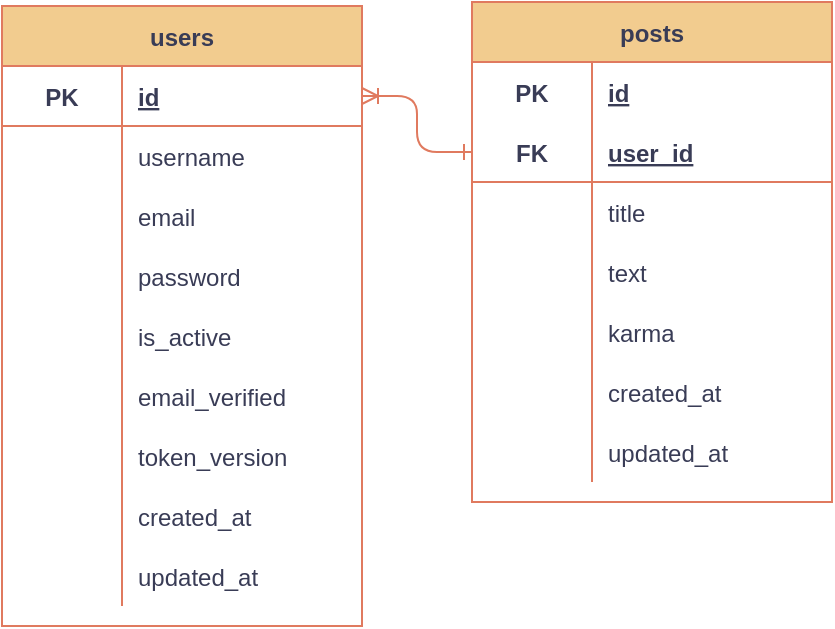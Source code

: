<mxfile version="14.6.6" type="device"><diagram id="rrbLMlVIXfCjW7pvhLUZ" name="Page-1"><mxGraphModel dx="813" dy="435" grid="0" gridSize="10" guides="1" tooltips="1" connect="1" arrows="1" fold="1" page="1" pageScale="1" pageWidth="827" pageHeight="1169" math="0" shadow="0"><root><mxCell id="0"/><mxCell id="1" parent="0"/><mxCell id="0dZ0nadfiiJJqAaUdYxH-1" value="users" style="shape=table;startSize=30;container=1;collapsible=1;childLayout=tableLayout;fixedRows=1;rowLines=0;fontStyle=1;align=center;resizeLast=1;fillColor=#F2CC8F;strokeColor=#E07A5F;fontColor=#393C56;" vertex="1" parent="1"><mxGeometry x="45" y="38" width="180" height="310" as="geometry"/></mxCell><mxCell id="0dZ0nadfiiJJqAaUdYxH-2" value="" style="shape=partialRectangle;collapsible=0;dropTarget=0;pointerEvents=0;fillColor=none;top=0;left=0;bottom=1;right=0;points=[[0,0.5],[1,0.5]];portConstraint=eastwest;strokeColor=#E07A5F;fontColor=#393C56;" vertex="1" parent="0dZ0nadfiiJJqAaUdYxH-1"><mxGeometry y="30" width="180" height="30" as="geometry"/></mxCell><mxCell id="0dZ0nadfiiJJqAaUdYxH-3" value="PK" style="shape=partialRectangle;connectable=0;fillColor=none;top=0;left=0;bottom=0;right=0;fontStyle=1;overflow=hidden;strokeColor=#E07A5F;fontColor=#393C56;" vertex="1" parent="0dZ0nadfiiJJqAaUdYxH-2"><mxGeometry width="60" height="30" as="geometry"/></mxCell><mxCell id="0dZ0nadfiiJJqAaUdYxH-4" value="id" style="shape=partialRectangle;connectable=0;fillColor=none;top=0;left=0;bottom=0;right=0;align=left;spacingLeft=6;fontStyle=5;overflow=hidden;strokeColor=#E07A5F;fontColor=#393C56;" vertex="1" parent="0dZ0nadfiiJJqAaUdYxH-2"><mxGeometry x="60" width="120" height="30" as="geometry"/></mxCell><mxCell id="0dZ0nadfiiJJqAaUdYxH-5" value="" style="shape=partialRectangle;collapsible=0;dropTarget=0;pointerEvents=0;fillColor=none;top=0;left=0;bottom=0;right=0;points=[[0,0.5],[1,0.5]];portConstraint=eastwest;strokeColor=#E07A5F;fontColor=#393C56;" vertex="1" parent="0dZ0nadfiiJJqAaUdYxH-1"><mxGeometry y="60" width="180" height="30" as="geometry"/></mxCell><mxCell id="0dZ0nadfiiJJqAaUdYxH-6" value="" style="shape=partialRectangle;connectable=0;fillColor=none;top=0;left=0;bottom=0;right=0;editable=1;overflow=hidden;strokeColor=#E07A5F;fontColor=#393C56;" vertex="1" parent="0dZ0nadfiiJJqAaUdYxH-5"><mxGeometry width="60" height="30" as="geometry"/></mxCell><mxCell id="0dZ0nadfiiJJqAaUdYxH-7" value="username" style="shape=partialRectangle;connectable=0;fillColor=none;top=0;left=0;bottom=0;right=0;align=left;spacingLeft=6;overflow=hidden;strokeColor=#E07A5F;fontColor=#393C56;" vertex="1" parent="0dZ0nadfiiJJqAaUdYxH-5"><mxGeometry x="60" width="120" height="30" as="geometry"/></mxCell><mxCell id="0dZ0nadfiiJJqAaUdYxH-8" value="" style="shape=partialRectangle;collapsible=0;dropTarget=0;pointerEvents=0;fillColor=none;top=0;left=0;bottom=0;right=0;points=[[0,0.5],[1,0.5]];portConstraint=eastwest;strokeColor=#E07A5F;fontColor=#393C56;" vertex="1" parent="0dZ0nadfiiJJqAaUdYxH-1"><mxGeometry y="90" width="180" height="30" as="geometry"/></mxCell><mxCell id="0dZ0nadfiiJJqAaUdYxH-9" value="" style="shape=partialRectangle;connectable=0;fillColor=none;top=0;left=0;bottom=0;right=0;editable=1;overflow=hidden;strokeColor=#E07A5F;fontColor=#393C56;" vertex="1" parent="0dZ0nadfiiJJqAaUdYxH-8"><mxGeometry width="60" height="30" as="geometry"/></mxCell><mxCell id="0dZ0nadfiiJJqAaUdYxH-10" value="email" style="shape=partialRectangle;connectable=0;fillColor=none;top=0;left=0;bottom=0;right=0;align=left;spacingLeft=6;overflow=hidden;strokeColor=#E07A5F;fontColor=#393C56;" vertex="1" parent="0dZ0nadfiiJJqAaUdYxH-8"><mxGeometry x="60" width="120" height="30" as="geometry"/></mxCell><mxCell id="0dZ0nadfiiJJqAaUdYxH-11" style="shape=partialRectangle;collapsible=0;dropTarget=0;pointerEvents=0;fillColor=none;top=0;left=0;bottom=0;right=0;points=[[0,0.5],[1,0.5]];portConstraint=eastwest;strokeColor=#E07A5F;fontColor=#393C56;" vertex="1" parent="0dZ0nadfiiJJqAaUdYxH-1"><mxGeometry y="120" width="180" height="30" as="geometry"/></mxCell><mxCell id="0dZ0nadfiiJJqAaUdYxH-12" style="shape=partialRectangle;connectable=0;fillColor=none;top=0;left=0;bottom=0;right=0;editable=1;overflow=hidden;strokeColor=#E07A5F;fontColor=#393C56;" vertex="1" parent="0dZ0nadfiiJJqAaUdYxH-11"><mxGeometry width="60" height="30" as="geometry"/></mxCell><mxCell id="0dZ0nadfiiJJqAaUdYxH-13" value="password" style="shape=partialRectangle;connectable=0;fillColor=none;top=0;left=0;bottom=0;right=0;align=left;spacingLeft=6;overflow=hidden;strokeColor=#E07A5F;fontColor=#393C56;" vertex="1" parent="0dZ0nadfiiJJqAaUdYxH-11"><mxGeometry x="60" width="120" height="30" as="geometry"/></mxCell><mxCell id="0dZ0nadfiiJJqAaUdYxH-14" style="shape=partialRectangle;collapsible=0;dropTarget=0;pointerEvents=0;fillColor=none;top=0;left=0;bottom=0;right=0;points=[[0,0.5],[1,0.5]];portConstraint=eastwest;strokeColor=#E07A5F;fontColor=#393C56;" vertex="1" parent="0dZ0nadfiiJJqAaUdYxH-1"><mxGeometry y="150" width="180" height="30" as="geometry"/></mxCell><mxCell id="0dZ0nadfiiJJqAaUdYxH-15" style="shape=partialRectangle;connectable=0;fillColor=none;top=0;left=0;bottom=0;right=0;editable=1;overflow=hidden;strokeColor=#E07A5F;fontColor=#393C56;" vertex="1" parent="0dZ0nadfiiJJqAaUdYxH-14"><mxGeometry width="60" height="30" as="geometry"/></mxCell><mxCell id="0dZ0nadfiiJJqAaUdYxH-16" value="is_active" style="shape=partialRectangle;connectable=0;fillColor=none;top=0;left=0;bottom=0;right=0;align=left;spacingLeft=6;overflow=hidden;strokeColor=#E07A5F;fontColor=#393C56;" vertex="1" parent="0dZ0nadfiiJJqAaUdYxH-14"><mxGeometry x="60" width="120" height="30" as="geometry"/></mxCell><mxCell id="0dZ0nadfiiJJqAaUdYxH-17" style="shape=partialRectangle;collapsible=0;dropTarget=0;pointerEvents=0;fillColor=none;top=0;left=0;bottom=0;right=0;points=[[0,0.5],[1,0.5]];portConstraint=eastwest;strokeColor=#E07A5F;fontColor=#393C56;" vertex="1" parent="0dZ0nadfiiJJqAaUdYxH-1"><mxGeometry y="180" width="180" height="30" as="geometry"/></mxCell><mxCell id="0dZ0nadfiiJJqAaUdYxH-18" style="shape=partialRectangle;connectable=0;fillColor=none;top=0;left=0;bottom=0;right=0;editable=1;overflow=hidden;strokeColor=#E07A5F;fontColor=#393C56;" vertex="1" parent="0dZ0nadfiiJJqAaUdYxH-17"><mxGeometry width="60" height="30" as="geometry"/></mxCell><mxCell id="0dZ0nadfiiJJqAaUdYxH-19" value="email_verified" style="shape=partialRectangle;connectable=0;fillColor=none;top=0;left=0;bottom=0;right=0;align=left;spacingLeft=6;overflow=hidden;strokeColor=#E07A5F;fontColor=#393C56;" vertex="1" parent="0dZ0nadfiiJJqAaUdYxH-17"><mxGeometry x="60" width="120" height="30" as="geometry"/></mxCell><mxCell id="0dZ0nadfiiJJqAaUdYxH-20" style="shape=partialRectangle;collapsible=0;dropTarget=0;pointerEvents=0;fillColor=none;top=0;left=0;bottom=0;right=0;points=[[0,0.5],[1,0.5]];portConstraint=eastwest;strokeColor=#E07A5F;fontColor=#393C56;" vertex="1" parent="0dZ0nadfiiJJqAaUdYxH-1"><mxGeometry y="210" width="180" height="30" as="geometry"/></mxCell><mxCell id="0dZ0nadfiiJJqAaUdYxH-21" style="shape=partialRectangle;connectable=0;fillColor=none;top=0;left=0;bottom=0;right=0;editable=1;overflow=hidden;strokeColor=#E07A5F;fontColor=#393C56;" vertex="1" parent="0dZ0nadfiiJJqAaUdYxH-20"><mxGeometry width="60" height="30" as="geometry"/></mxCell><mxCell id="0dZ0nadfiiJJqAaUdYxH-22" value="token_version" style="shape=partialRectangle;connectable=0;fillColor=none;top=0;left=0;bottom=0;right=0;align=left;spacingLeft=6;overflow=hidden;strokeColor=#E07A5F;fontColor=#393C56;" vertex="1" parent="0dZ0nadfiiJJqAaUdYxH-20"><mxGeometry x="60" width="120" height="30" as="geometry"/></mxCell><mxCell id="0dZ0nadfiiJJqAaUdYxH-23" style="shape=partialRectangle;collapsible=0;dropTarget=0;pointerEvents=0;fillColor=none;top=0;left=0;bottom=0;right=0;points=[[0,0.5],[1,0.5]];portConstraint=eastwest;strokeColor=#E07A5F;fontColor=#393C56;" vertex="1" parent="0dZ0nadfiiJJqAaUdYxH-1"><mxGeometry y="240" width="180" height="30" as="geometry"/></mxCell><mxCell id="0dZ0nadfiiJJqAaUdYxH-24" style="shape=partialRectangle;connectable=0;fillColor=none;top=0;left=0;bottom=0;right=0;editable=1;overflow=hidden;strokeColor=#E07A5F;fontColor=#393C56;" vertex="1" parent="0dZ0nadfiiJJqAaUdYxH-23"><mxGeometry width="60" height="30" as="geometry"/></mxCell><mxCell id="0dZ0nadfiiJJqAaUdYxH-25" value="created_at" style="shape=partialRectangle;connectable=0;fillColor=none;top=0;left=0;bottom=0;right=0;align=left;spacingLeft=6;overflow=hidden;strokeColor=#E07A5F;fontColor=#393C56;" vertex="1" parent="0dZ0nadfiiJJqAaUdYxH-23"><mxGeometry x="60" width="120" height="30" as="geometry"/></mxCell><mxCell id="0dZ0nadfiiJJqAaUdYxH-26" style="shape=partialRectangle;collapsible=0;dropTarget=0;pointerEvents=0;fillColor=none;top=0;left=0;bottom=0;right=0;points=[[0,0.5],[1,0.5]];portConstraint=eastwest;strokeColor=#E07A5F;fontColor=#393C56;" vertex="1" parent="0dZ0nadfiiJJqAaUdYxH-1"><mxGeometry y="270" width="180" height="30" as="geometry"/></mxCell><mxCell id="0dZ0nadfiiJJqAaUdYxH-27" style="shape=partialRectangle;connectable=0;fillColor=none;top=0;left=0;bottom=0;right=0;editable=1;overflow=hidden;strokeColor=#E07A5F;fontColor=#393C56;" vertex="1" parent="0dZ0nadfiiJJqAaUdYxH-26"><mxGeometry width="60" height="30" as="geometry"/></mxCell><mxCell id="0dZ0nadfiiJJqAaUdYxH-28" value="updated_at" style="shape=partialRectangle;connectable=0;fillColor=none;top=0;left=0;bottom=0;right=0;align=left;spacingLeft=6;overflow=hidden;strokeColor=#E07A5F;fontColor=#393C56;" vertex="1" parent="0dZ0nadfiiJJqAaUdYxH-26"><mxGeometry x="60" width="120" height="30" as="geometry"/></mxCell><mxCell id="0dZ0nadfiiJJqAaUdYxH-29" value="posts" style="shape=table;startSize=30;container=1;collapsible=1;childLayout=tableLayout;fixedRows=1;rowLines=0;fontStyle=1;align=center;resizeLast=1;fillColor=#F2CC8F;strokeColor=#E07A5F;fontColor=#393C56;" vertex="1" parent="1"><mxGeometry x="280" y="36" width="180" height="250" as="geometry"/></mxCell><mxCell id="0dZ0nadfiiJJqAaUdYxH-30" value="" style="shape=partialRectangle;collapsible=0;dropTarget=0;pointerEvents=0;fillColor=none;top=0;left=0;bottom=0;right=0;points=[[0,0.5],[1,0.5]];portConstraint=eastwest;strokeColor=#E07A5F;fontColor=#393C56;" vertex="1" parent="0dZ0nadfiiJJqAaUdYxH-29"><mxGeometry y="30" width="180" height="30" as="geometry"/></mxCell><mxCell id="0dZ0nadfiiJJqAaUdYxH-31" value="PK" style="shape=partialRectangle;connectable=0;fillColor=none;top=0;left=0;bottom=0;right=0;fontStyle=1;overflow=hidden;strokeColor=#E07A5F;fontColor=#393C56;" vertex="1" parent="0dZ0nadfiiJJqAaUdYxH-30"><mxGeometry width="60" height="30" as="geometry"/></mxCell><mxCell id="0dZ0nadfiiJJqAaUdYxH-32" value="id" style="shape=partialRectangle;connectable=0;fillColor=none;top=0;left=0;bottom=0;right=0;align=left;spacingLeft=6;fontStyle=5;overflow=hidden;strokeColor=#E07A5F;fontColor=#393C56;" vertex="1" parent="0dZ0nadfiiJJqAaUdYxH-30"><mxGeometry x="60" width="120" height="30" as="geometry"/></mxCell><mxCell id="0dZ0nadfiiJJqAaUdYxH-33" value="" style="shape=partialRectangle;collapsible=0;dropTarget=0;pointerEvents=0;fillColor=none;top=0;left=0;bottom=1;right=0;points=[[0,0.5],[1,0.5]];portConstraint=eastwest;strokeColor=#E07A5F;fontColor=#393C56;" vertex="1" parent="0dZ0nadfiiJJqAaUdYxH-29"><mxGeometry y="60" width="180" height="30" as="geometry"/></mxCell><mxCell id="0dZ0nadfiiJJqAaUdYxH-34" value="FK" style="shape=partialRectangle;connectable=0;fillColor=none;top=0;left=0;bottom=0;right=0;fontStyle=1;overflow=hidden;strokeColor=#E07A5F;fontColor=#393C56;" vertex="1" parent="0dZ0nadfiiJJqAaUdYxH-33"><mxGeometry width="60" height="30" as="geometry"/></mxCell><mxCell id="0dZ0nadfiiJJqAaUdYxH-35" value="user_id" style="shape=partialRectangle;connectable=0;fillColor=none;top=0;left=0;bottom=0;right=0;align=left;spacingLeft=6;fontStyle=5;overflow=hidden;strokeColor=#E07A5F;fontColor=#393C56;" vertex="1" parent="0dZ0nadfiiJJqAaUdYxH-33"><mxGeometry x="60" width="120" height="30" as="geometry"/></mxCell><mxCell id="0dZ0nadfiiJJqAaUdYxH-36" value="" style="shape=partialRectangle;collapsible=0;dropTarget=0;pointerEvents=0;fillColor=none;top=0;left=0;bottom=0;right=0;points=[[0,0.5],[1,0.5]];portConstraint=eastwest;strokeColor=#E07A5F;fontColor=#393C56;" vertex="1" parent="0dZ0nadfiiJJqAaUdYxH-29"><mxGeometry y="90" width="180" height="30" as="geometry"/></mxCell><mxCell id="0dZ0nadfiiJJqAaUdYxH-37" value="" style="shape=partialRectangle;connectable=0;fillColor=none;top=0;left=0;bottom=0;right=0;editable=1;overflow=hidden;strokeColor=#E07A5F;fontColor=#393C56;" vertex="1" parent="0dZ0nadfiiJJqAaUdYxH-36"><mxGeometry width="60" height="30" as="geometry"/></mxCell><mxCell id="0dZ0nadfiiJJqAaUdYxH-38" value="title" style="shape=partialRectangle;connectable=0;fillColor=none;top=0;left=0;bottom=0;right=0;align=left;spacingLeft=6;overflow=hidden;strokeColor=#E07A5F;fontColor=#393C56;" vertex="1" parent="0dZ0nadfiiJJqAaUdYxH-36"><mxGeometry x="60" width="120" height="30" as="geometry"/></mxCell><mxCell id="0dZ0nadfiiJJqAaUdYxH-44" style="shape=partialRectangle;collapsible=0;dropTarget=0;pointerEvents=0;fillColor=none;top=0;left=0;bottom=0;right=0;points=[[0,0.5],[1,0.5]];portConstraint=eastwest;strokeColor=#E07A5F;fontColor=#393C56;" vertex="1" parent="0dZ0nadfiiJJqAaUdYxH-29"><mxGeometry y="120" width="180" height="30" as="geometry"/></mxCell><mxCell id="0dZ0nadfiiJJqAaUdYxH-45" style="shape=partialRectangle;connectable=0;fillColor=none;top=0;left=0;bottom=0;right=0;editable=1;overflow=hidden;strokeColor=#E07A5F;fontColor=#393C56;" vertex="1" parent="0dZ0nadfiiJJqAaUdYxH-44"><mxGeometry width="60" height="30" as="geometry"/></mxCell><mxCell id="0dZ0nadfiiJJqAaUdYxH-46" value="text" style="shape=partialRectangle;connectable=0;fillColor=none;top=0;left=0;bottom=0;right=0;align=left;spacingLeft=6;overflow=hidden;strokeColor=#E07A5F;fontColor=#393C56;" vertex="1" parent="0dZ0nadfiiJJqAaUdYxH-44"><mxGeometry x="60" width="120" height="30" as="geometry"/></mxCell><mxCell id="0dZ0nadfiiJJqAaUdYxH-39" style="shape=partialRectangle;collapsible=0;dropTarget=0;pointerEvents=0;fillColor=none;top=0;left=0;bottom=0;right=0;points=[[0,0.5],[1,0.5]];portConstraint=eastwest;strokeColor=#E07A5F;fontColor=#393C56;" vertex="1" parent="0dZ0nadfiiJJqAaUdYxH-29"><mxGeometry y="150" width="180" height="30" as="geometry"/></mxCell><mxCell id="0dZ0nadfiiJJqAaUdYxH-40" style="shape=partialRectangle;connectable=0;fillColor=none;top=0;left=0;bottom=0;right=0;editable=1;overflow=hidden;strokeColor=#E07A5F;fontColor=#393C56;" vertex="1" parent="0dZ0nadfiiJJqAaUdYxH-39"><mxGeometry width="60" height="30" as="geometry"/></mxCell><mxCell id="0dZ0nadfiiJJqAaUdYxH-41" value="karma" style="shape=partialRectangle;connectable=0;fillColor=none;top=0;left=0;bottom=0;right=0;align=left;spacingLeft=6;overflow=hidden;strokeColor=#E07A5F;fontColor=#393C56;" vertex="1" parent="0dZ0nadfiiJJqAaUdYxH-39"><mxGeometry x="60" width="120" height="30" as="geometry"/></mxCell><mxCell id="0dZ0nadfiiJJqAaUdYxH-50" style="shape=partialRectangle;collapsible=0;dropTarget=0;pointerEvents=0;fillColor=none;top=0;left=0;bottom=0;right=0;points=[[0,0.5],[1,0.5]];portConstraint=eastwest;strokeColor=#E07A5F;fontColor=#393C56;" vertex="1" parent="0dZ0nadfiiJJqAaUdYxH-29"><mxGeometry y="180" width="180" height="30" as="geometry"/></mxCell><mxCell id="0dZ0nadfiiJJqAaUdYxH-51" style="shape=partialRectangle;connectable=0;fillColor=none;top=0;left=0;bottom=0;right=0;editable=1;overflow=hidden;strokeColor=#E07A5F;fontColor=#393C56;" vertex="1" parent="0dZ0nadfiiJJqAaUdYxH-50"><mxGeometry width="60" height="30" as="geometry"/></mxCell><mxCell id="0dZ0nadfiiJJqAaUdYxH-52" value="created_at" style="shape=partialRectangle;connectable=0;fillColor=none;top=0;left=0;bottom=0;right=0;align=left;spacingLeft=6;overflow=hidden;strokeColor=#E07A5F;fontColor=#393C56;" vertex="1" parent="0dZ0nadfiiJJqAaUdYxH-50"><mxGeometry x="60" width="120" height="30" as="geometry"/></mxCell><mxCell id="0dZ0nadfiiJJqAaUdYxH-47" style="shape=partialRectangle;collapsible=0;dropTarget=0;pointerEvents=0;fillColor=none;top=0;left=0;bottom=0;right=0;points=[[0,0.5],[1,0.5]];portConstraint=eastwest;strokeColor=#E07A5F;fontColor=#393C56;" vertex="1" parent="0dZ0nadfiiJJqAaUdYxH-29"><mxGeometry y="210" width="180" height="30" as="geometry"/></mxCell><mxCell id="0dZ0nadfiiJJqAaUdYxH-48" style="shape=partialRectangle;connectable=0;fillColor=none;top=0;left=0;bottom=0;right=0;editable=1;overflow=hidden;strokeColor=#E07A5F;fontColor=#393C56;" vertex="1" parent="0dZ0nadfiiJJqAaUdYxH-47"><mxGeometry width="60" height="30" as="geometry"/></mxCell><mxCell id="0dZ0nadfiiJJqAaUdYxH-49" value="updated_at" style="shape=partialRectangle;connectable=0;fillColor=none;top=0;left=0;bottom=0;right=0;align=left;spacingLeft=6;overflow=hidden;strokeColor=#E07A5F;fontColor=#393C56;" vertex="1" parent="0dZ0nadfiiJJqAaUdYxH-47"><mxGeometry x="60" width="120" height="30" as="geometry"/></mxCell><mxCell id="0dZ0nadfiiJJqAaUdYxH-42" style="edgeStyle=orthogonalEdgeStyle;curved=0;rounded=1;sketch=0;orthogonalLoop=1;jettySize=auto;html=1;exitX=0;exitY=0.5;exitDx=0;exitDy=0;entryX=1;entryY=0.5;entryDx=0;entryDy=0;strokeColor=#E07A5F;fillColor=#F2CC8F;fontColor=#393C56;startArrow=ERone;startFill=0;endArrow=ERoneToMany;endFill=0;" edge="1" parent="1" source="0dZ0nadfiiJJqAaUdYxH-33" target="0dZ0nadfiiJJqAaUdYxH-2"><mxGeometry relative="1" as="geometry"/></mxCell></root></mxGraphModel></diagram></mxfile>
